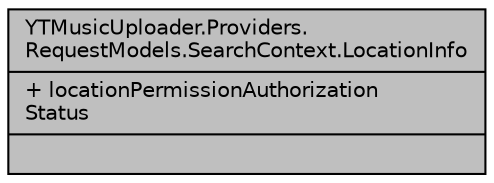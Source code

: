 digraph "YTMusicUploader.Providers.RequestModels.SearchContext.LocationInfo"
{
 // LATEX_PDF_SIZE
  edge [fontname="Helvetica",fontsize="10",labelfontname="Helvetica",labelfontsize="10"];
  node [fontname="Helvetica",fontsize="10",shape=record];
  Node1 [label="{YTMusicUploader.Providers.\lRequestModels.SearchContext.LocationInfo\n|+ locationPermissionAuthorization\lStatus\l|}",height=0.2,width=0.4,color="black", fillcolor="grey75", style="filled", fontcolor="black",tooltip=" "];
}
